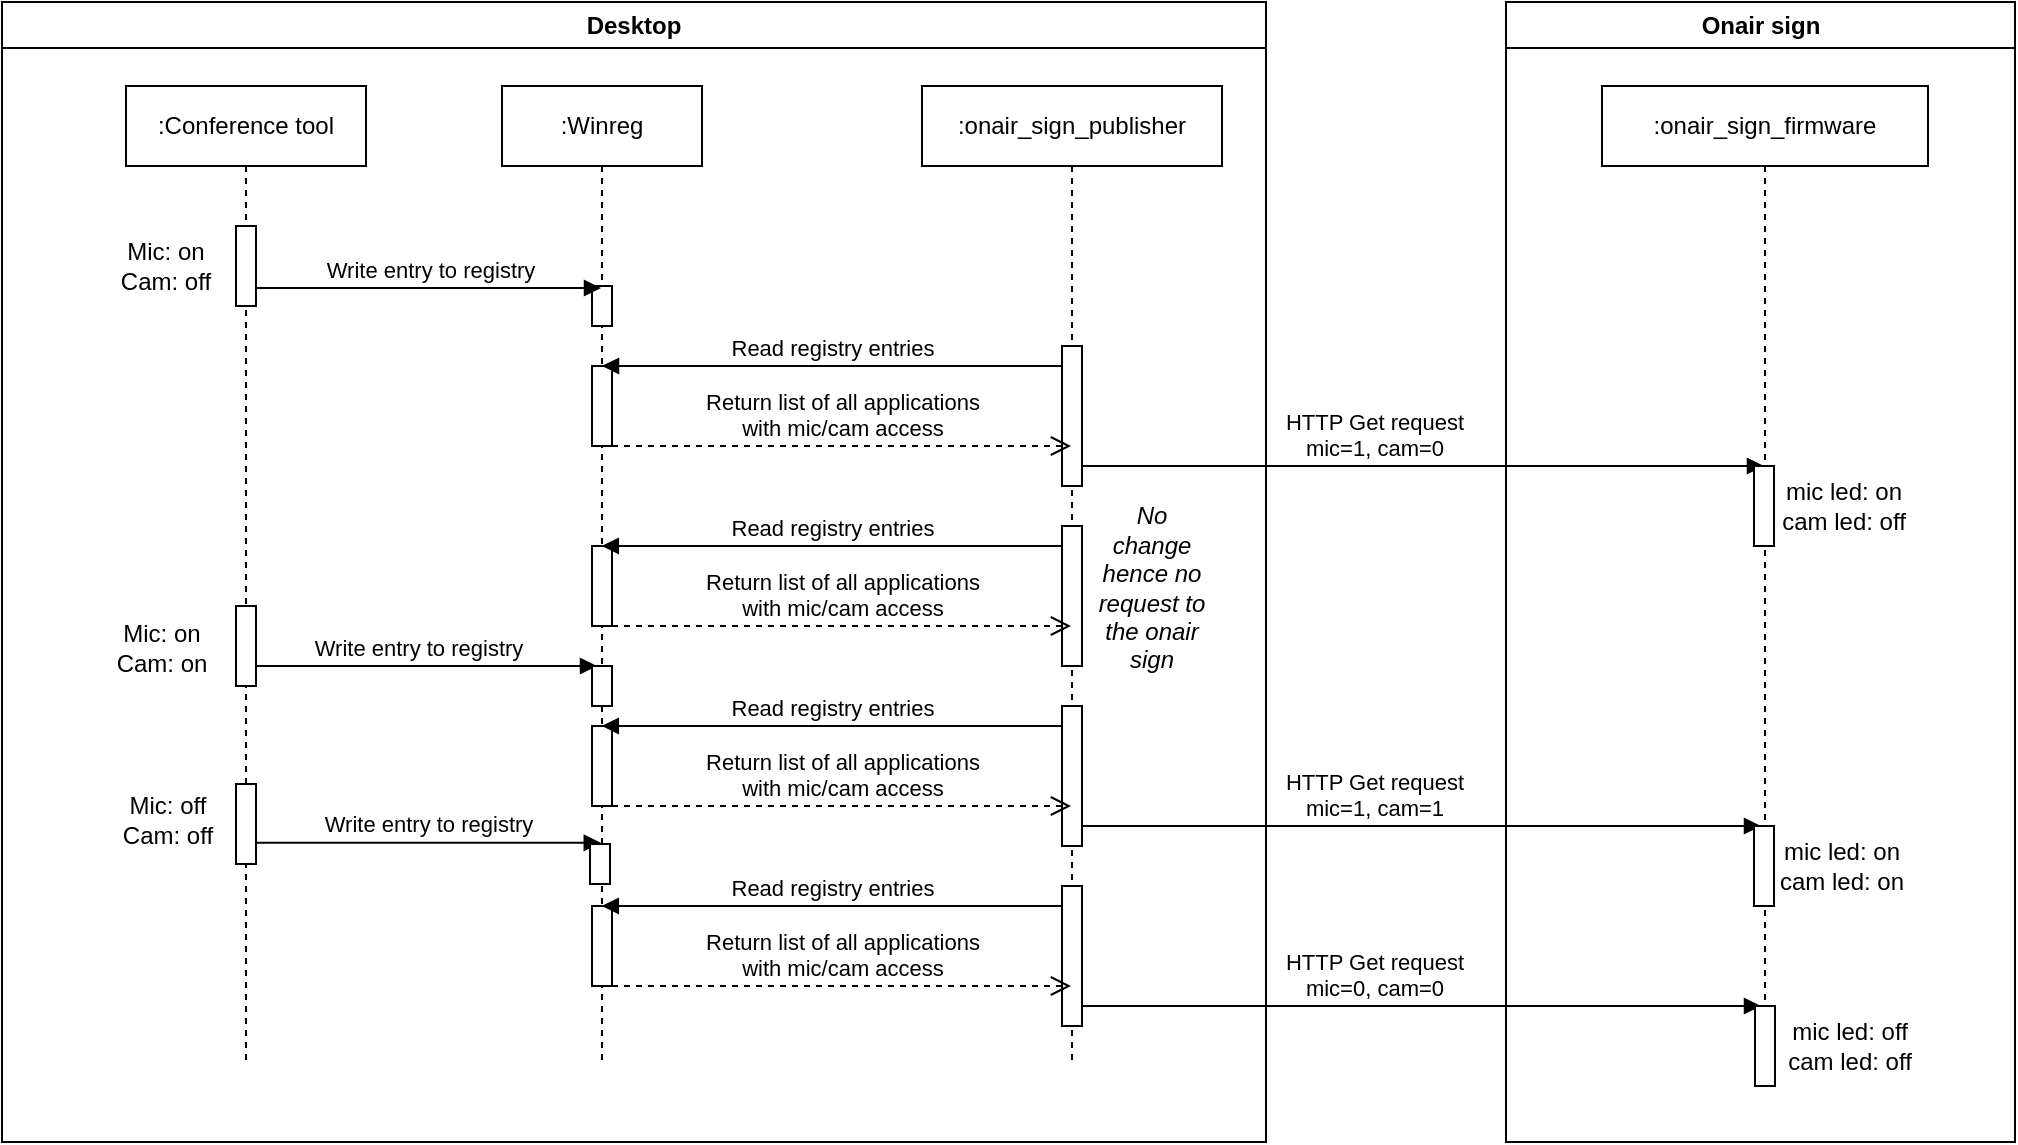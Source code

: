 <mxfile compressed="false" version="16.0.0" type="device">
  <diagram name="Page-1" id="e7e014a7-5840-1c2e-5031-d8a46d1fe8dd">
    <mxGraphModel dx="2287" dy="1356" grid="1" gridSize="10" guides="1" tooltips="1" connect="1" arrows="1" fold="1" page="1" pageScale="1" pageWidth="1169" pageHeight="826" background="none" math="0" shadow="0">
      <root>
        <mxCell id="0" />
        <mxCell id="1" parent="0" />
        <mxCell id="u9NyP-2F6DMevBadzdJv-113" value="HTTP Get request&lt;br&gt;mic=0, cam=0" style="html=1;verticalAlign=bottom;endArrow=block;rounded=0;" edge="1" parent="1">
          <mxGeometry x="-0.117" width="80" relative="1" as="geometry">
            <mxPoint x="622" y="630" as="sourcePoint" />
            <mxPoint x="969.5" y="630" as="targetPoint" />
            <mxPoint as="offset" />
          </mxGeometry>
        </mxCell>
        <mxCell id="u9NyP-2F6DMevBadzdJv-102" value="HTTP Get request&lt;br&gt;mic=1, cam=1" style="html=1;verticalAlign=bottom;endArrow=block;rounded=0;" edge="1" parent="1">
          <mxGeometry x="-0.117" width="80" relative="1" as="geometry">
            <mxPoint x="622" y="540" as="sourcePoint" />
            <mxPoint x="969.5" y="540" as="targetPoint" />
            <mxPoint as="offset" />
          </mxGeometry>
        </mxCell>
        <mxCell id="3" value="Desktop" style="swimlane;whiteSpace=wrap" parent="1" vertex="1">
          <mxGeometry x="90" y="128" width="632" height="570" as="geometry" />
        </mxCell>
        <mxCell id="u9NyP-2F6DMevBadzdJv-96" value="Write entry to registry" style="html=1;verticalAlign=bottom;endArrow=block;rounded=0;" edge="1" parent="3">
          <mxGeometry width="80" relative="1" as="geometry">
            <mxPoint x="118.0" y="332" as="sourcePoint" />
            <mxPoint x="297.5" y="332" as="targetPoint" />
          </mxGeometry>
        </mxCell>
        <mxCell id="u9NyP-2F6DMevBadzdJv-41" value=":Winreg" style="shape=umlLifeline;perimeter=lifelinePerimeter;whiteSpace=wrap;html=1;container=1;collapsible=0;recursiveResize=0;outlineConnect=0;" vertex="1" parent="3">
          <mxGeometry x="250" y="42" width="100" height="488" as="geometry" />
        </mxCell>
        <mxCell id="u9NyP-2F6DMevBadzdJv-52" value="" style="html=1;points=[];perimeter=orthogonalPerimeter;" vertex="1" parent="u9NyP-2F6DMevBadzdJv-41">
          <mxGeometry x="45" y="100" width="10" height="20" as="geometry" />
        </mxCell>
        <mxCell id="u9NyP-2F6DMevBadzdJv-53" value="" style="html=1;points=[];perimeter=orthogonalPerimeter;" vertex="1" parent="u9NyP-2F6DMevBadzdJv-41">
          <mxGeometry x="45" y="140" width="10" height="40" as="geometry" />
        </mxCell>
        <mxCell id="u9NyP-2F6DMevBadzdJv-95" value="" style="html=1;points=[];perimeter=orthogonalPerimeter;" vertex="1" parent="u9NyP-2F6DMevBadzdJv-41">
          <mxGeometry x="45" y="290" width="10" height="20" as="geometry" />
        </mxCell>
        <mxCell id="u9NyP-2F6DMevBadzdJv-42" value=":onair_sign_publisher" style="shape=umlLifeline;perimeter=lifelinePerimeter;whiteSpace=wrap;html=1;container=1;collapsible=0;recursiveResize=0;outlineConnect=0;" vertex="1" parent="3">
          <mxGeometry x="460" y="42" width="150" height="488" as="geometry" />
        </mxCell>
        <mxCell id="u9NyP-2F6DMevBadzdJv-55" value="HTTP Get request&lt;br&gt;mic=1, cam=0" style="html=1;verticalAlign=bottom;endArrow=block;rounded=0;" edge="1" parent="u9NyP-2F6DMevBadzdJv-42" target="u9NyP-2F6DMevBadzdJv-43">
          <mxGeometry x="-0.117" width="80" relative="1" as="geometry">
            <mxPoint x="72" y="190" as="sourcePoint" />
            <mxPoint x="152" y="190" as="targetPoint" />
            <mxPoint as="offset" />
          </mxGeometry>
        </mxCell>
        <mxCell id="u9NyP-2F6DMevBadzdJv-45" value="" style="html=1;points=[];perimeter=orthogonalPerimeter;" vertex="1" parent="u9NyP-2F6DMevBadzdJv-42">
          <mxGeometry x="70" y="130" width="10" height="70" as="geometry" />
        </mxCell>
        <mxCell id="u9NyP-2F6DMevBadzdJv-58" value="" style="html=1;points=[];perimeter=orthogonalPerimeter;" vertex="1" parent="u9NyP-2F6DMevBadzdJv-42">
          <mxGeometry x="-165" y="230" width="10" height="40" as="geometry" />
        </mxCell>
        <mxCell id="u9NyP-2F6DMevBadzdJv-59" value="" style="html=1;points=[];perimeter=orthogonalPerimeter;" vertex="1" parent="u9NyP-2F6DMevBadzdJv-42">
          <mxGeometry x="70" y="220" width="10" height="70" as="geometry" />
        </mxCell>
        <mxCell id="u9NyP-2F6DMevBadzdJv-60" value="Read registry entries" style="html=1;verticalAlign=bottom;endArrow=block;rounded=0;" edge="1" parent="u9NyP-2F6DMevBadzdJv-42" source="u9NyP-2F6DMevBadzdJv-59">
          <mxGeometry width="80" relative="1" as="geometry">
            <mxPoint x="-8" y="102" as="sourcePoint" />
            <mxPoint x="-160.088" y="230" as="targetPoint" />
            <Array as="points">
              <mxPoint x="-18" y="230" />
            </Array>
          </mxGeometry>
        </mxCell>
        <mxCell id="u9NyP-2F6DMevBadzdJv-61" value="Return list of all applications&lt;br&gt;with mic/cam access" style="html=1;verticalAlign=bottom;endArrow=open;dashed=1;endSize=8;rounded=0;" edge="1" parent="u9NyP-2F6DMevBadzdJv-42" source="u9NyP-2F6DMevBadzdJv-58">
          <mxGeometry relative="1" as="geometry">
            <mxPoint x="164" y="262" as="sourcePoint" />
            <mxPoint x="74.5" y="270" as="targetPoint" />
            <Array as="points">
              <mxPoint x="-38" y="270" />
            </Array>
          </mxGeometry>
        </mxCell>
        <mxCell id="u9NyP-2F6DMevBadzdJv-62" value="&lt;i&gt;No change&lt;br&gt;hence no request to the onair sign&lt;/i&gt;" style="text;html=1;strokeColor=none;fillColor=none;align=center;verticalAlign=middle;whiteSpace=wrap;rounded=0;" vertex="1" parent="u9NyP-2F6DMevBadzdJv-42">
          <mxGeometry x="85" y="236" width="60" height="30" as="geometry" />
        </mxCell>
        <mxCell id="u9NyP-2F6DMevBadzdJv-98" value="" style="html=1;points=[];perimeter=orthogonalPerimeter;" vertex="1" parent="u9NyP-2F6DMevBadzdJv-42">
          <mxGeometry x="-165" y="320" width="10" height="40" as="geometry" />
        </mxCell>
        <mxCell id="u9NyP-2F6DMevBadzdJv-99" value="" style="html=1;points=[];perimeter=orthogonalPerimeter;" vertex="1" parent="u9NyP-2F6DMevBadzdJv-42">
          <mxGeometry x="70" y="310" width="10" height="70" as="geometry" />
        </mxCell>
        <mxCell id="u9NyP-2F6DMevBadzdJv-100" value="Read registry entries" style="html=1;verticalAlign=bottom;endArrow=block;rounded=0;" edge="1" parent="u9NyP-2F6DMevBadzdJv-42" source="u9NyP-2F6DMevBadzdJv-99">
          <mxGeometry width="80" relative="1" as="geometry">
            <mxPoint x="-466" y="22" as="sourcePoint" />
            <mxPoint x="-160.088" y="320" as="targetPoint" />
            <Array as="points">
              <mxPoint x="-18" y="320" />
            </Array>
          </mxGeometry>
        </mxCell>
        <mxCell id="u9NyP-2F6DMevBadzdJv-101" value="Return list of all applications&lt;br&gt;with mic/cam access" style="html=1;verticalAlign=bottom;endArrow=open;dashed=1;endSize=8;rounded=0;" edge="1" parent="u9NyP-2F6DMevBadzdJv-42" source="u9NyP-2F6DMevBadzdJv-98">
          <mxGeometry relative="1" as="geometry">
            <mxPoint x="-294" y="182" as="sourcePoint" />
            <mxPoint x="74.5" y="360" as="targetPoint" />
            <Array as="points">
              <mxPoint x="-38" y="360" />
            </Array>
          </mxGeometry>
        </mxCell>
        <mxCell id="u9NyP-2F6DMevBadzdJv-109" value="" style="html=1;points=[];perimeter=orthogonalPerimeter;" vertex="1" parent="u9NyP-2F6DMevBadzdJv-42">
          <mxGeometry x="-165" y="410" width="10" height="40" as="geometry" />
        </mxCell>
        <mxCell id="u9NyP-2F6DMevBadzdJv-110" value="" style="html=1;points=[];perimeter=orthogonalPerimeter;" vertex="1" parent="u9NyP-2F6DMevBadzdJv-42">
          <mxGeometry x="70" y="400" width="10" height="70" as="geometry" />
        </mxCell>
        <mxCell id="u9NyP-2F6DMevBadzdJv-111" value="Read registry entries" style="html=1;verticalAlign=bottom;endArrow=block;rounded=0;" edge="1" parent="u9NyP-2F6DMevBadzdJv-42" source="u9NyP-2F6DMevBadzdJv-110">
          <mxGeometry width="80" relative="1" as="geometry">
            <mxPoint x="-924" y="-58" as="sourcePoint" />
            <mxPoint x="-160.088" y="410" as="targetPoint" />
            <Array as="points">
              <mxPoint x="-18" y="410" />
            </Array>
          </mxGeometry>
        </mxCell>
        <mxCell id="u9NyP-2F6DMevBadzdJv-112" value="Return list of all applications&lt;br&gt;with mic/cam access" style="html=1;verticalAlign=bottom;endArrow=open;dashed=1;endSize=8;rounded=0;" edge="1" parent="u9NyP-2F6DMevBadzdJv-42" source="u9NyP-2F6DMevBadzdJv-109">
          <mxGeometry relative="1" as="geometry">
            <mxPoint x="-752" y="102" as="sourcePoint" />
            <mxPoint x="74.5" y="450" as="targetPoint" />
            <Array as="points">
              <mxPoint x="-38" y="450" />
            </Array>
          </mxGeometry>
        </mxCell>
        <mxCell id="u9NyP-2F6DMevBadzdJv-46" value="Read registry entries" style="html=1;verticalAlign=bottom;endArrow=block;rounded=0;" edge="1" parent="3" source="u9NyP-2F6DMevBadzdJv-45" target="u9NyP-2F6DMevBadzdJv-41">
          <mxGeometry width="80" relative="1" as="geometry">
            <mxPoint x="450" y="182" as="sourcePoint" />
            <mxPoint x="530" y="182" as="targetPoint" />
            <Array as="points">
              <mxPoint x="442" y="182" />
            </Array>
          </mxGeometry>
        </mxCell>
        <mxCell id="u9NyP-2F6DMevBadzdJv-47" value=":Conference tool" style="shape=umlLifeline;perimeter=lifelinePerimeter;whiteSpace=wrap;html=1;container=1;collapsible=0;recursiveResize=0;outlineConnect=0;" vertex="1" parent="3">
          <mxGeometry x="62" y="42" width="120" height="488" as="geometry" />
        </mxCell>
        <mxCell id="u9NyP-2F6DMevBadzdJv-48" value="" style="html=1;points=[];perimeter=orthogonalPerimeter;" vertex="1" parent="u9NyP-2F6DMevBadzdJv-47">
          <mxGeometry x="55" y="70" width="10" height="40" as="geometry" />
        </mxCell>
        <mxCell id="u9NyP-2F6DMevBadzdJv-94" value="" style="html=1;points=[];perimeter=orthogonalPerimeter;" vertex="1" parent="u9NyP-2F6DMevBadzdJv-47">
          <mxGeometry x="55" y="260" width="10" height="40" as="geometry" />
        </mxCell>
        <mxCell id="u9NyP-2F6DMevBadzdJv-97" value="Mic: on&lt;br&gt;Cam: on" style="text;html=1;strokeColor=none;fillColor=none;align=center;verticalAlign=middle;whiteSpace=wrap;rounded=0;" vertex="1" parent="u9NyP-2F6DMevBadzdJv-47">
          <mxGeometry x="-12" y="266" width="60" height="30" as="geometry" />
        </mxCell>
        <mxCell id="u9NyP-2F6DMevBadzdJv-105" value="Write entry to registry" style="html=1;verticalAlign=bottom;endArrow=block;rounded=0;entryX=0.538;entryY=-0.031;entryDx=0;entryDy=0;entryPerimeter=0;" edge="1" parent="u9NyP-2F6DMevBadzdJv-47" source="u9NyP-2F6DMevBadzdJv-107" target="u9NyP-2F6DMevBadzdJv-106">
          <mxGeometry width="80" relative="1" as="geometry">
            <mxPoint x="48.0" y="379" as="sourcePoint" />
            <mxPoint x="227.5" y="379" as="targetPoint" />
          </mxGeometry>
        </mxCell>
        <mxCell id="u9NyP-2F6DMevBadzdJv-106" value="" style="html=1;points=[];perimeter=orthogonalPerimeter;" vertex="1" parent="u9NyP-2F6DMevBadzdJv-47">
          <mxGeometry x="232" y="379" width="10" height="20" as="geometry" />
        </mxCell>
        <mxCell id="u9NyP-2F6DMevBadzdJv-107" value="" style="html=1;points=[];perimeter=orthogonalPerimeter;" vertex="1" parent="u9NyP-2F6DMevBadzdJv-47">
          <mxGeometry x="55" y="349" width="10" height="40" as="geometry" />
        </mxCell>
        <mxCell id="u9NyP-2F6DMevBadzdJv-108" value="Mic: off&lt;br&gt;Cam: off" style="text;html=1;strokeColor=none;fillColor=none;align=center;verticalAlign=middle;whiteSpace=wrap;rounded=0;" vertex="1" parent="u9NyP-2F6DMevBadzdJv-47">
          <mxGeometry x="-9" y="352" width="60" height="30" as="geometry" />
        </mxCell>
        <mxCell id="u9NyP-2F6DMevBadzdJv-50" value="Mic: on&lt;br&gt;Cam: off" style="text;html=1;strokeColor=none;fillColor=none;align=center;verticalAlign=middle;whiteSpace=wrap;rounded=0;" vertex="1" parent="3">
          <mxGeometry x="52" y="117" width="60" height="30" as="geometry" />
        </mxCell>
        <mxCell id="u9NyP-2F6DMevBadzdJv-54" value="Return list of all applications&lt;br&gt;with mic/cam access" style="html=1;verticalAlign=bottom;endArrow=open;dashed=1;endSize=8;rounded=0;" edge="1" parent="3" source="u9NyP-2F6DMevBadzdJv-53" target="u9NyP-2F6DMevBadzdJv-42">
          <mxGeometry relative="1" as="geometry">
            <mxPoint x="622" y="342" as="sourcePoint" />
            <mxPoint x="542" y="342" as="targetPoint" />
            <Array as="points">
              <mxPoint x="422" y="222" />
            </Array>
          </mxGeometry>
        </mxCell>
        <mxCell id="u9NyP-2F6DMevBadzdJv-51" value="Write entry to registry" style="html=1;verticalAlign=bottom;endArrow=block;rounded=0;" edge="1" parent="3">
          <mxGeometry width="80" relative="1" as="geometry">
            <mxPoint x="127" y="143" as="sourcePoint" />
            <mxPoint x="299.5" y="143" as="targetPoint" />
          </mxGeometry>
        </mxCell>
        <mxCell id="4" value="Onair sign" style="swimlane;whiteSpace=wrap" parent="1" vertex="1">
          <mxGeometry x="842" y="128" width="254.5" height="570" as="geometry" />
        </mxCell>
        <mxCell id="u9NyP-2F6DMevBadzdJv-43" value=":onair_sign_firmware" style="shape=umlLifeline;perimeter=lifelinePerimeter;whiteSpace=wrap;html=1;container=1;collapsible=0;recursiveResize=0;outlineConnect=0;" vertex="1" parent="4">
          <mxGeometry x="48" y="42" width="163" height="488" as="geometry" />
        </mxCell>
        <mxCell id="u9NyP-2F6DMevBadzdJv-56" value="" style="html=1;points=[];perimeter=orthogonalPerimeter;" vertex="1" parent="u9NyP-2F6DMevBadzdJv-43">
          <mxGeometry x="76" y="190" width="10" height="40" as="geometry" />
        </mxCell>
        <mxCell id="u9NyP-2F6DMevBadzdJv-57" value="mic led: on&lt;br&gt;cam led: off" style="text;html=1;strokeColor=none;fillColor=none;align=center;verticalAlign=middle;whiteSpace=wrap;rounded=0;" vertex="1" parent="u9NyP-2F6DMevBadzdJv-43">
          <mxGeometry x="82" y="195" width="78" height="30" as="geometry" />
        </mxCell>
        <mxCell id="u9NyP-2F6DMevBadzdJv-104" value="" style="html=1;points=[];perimeter=orthogonalPerimeter;" vertex="1" parent="u9NyP-2F6DMevBadzdJv-43">
          <mxGeometry x="76" y="370" width="10" height="40" as="geometry" />
        </mxCell>
        <mxCell id="u9NyP-2F6DMevBadzdJv-103" value="mic led: on&lt;br&gt;cam led: on" style="text;html=1;strokeColor=none;fillColor=none;align=center;verticalAlign=middle;whiteSpace=wrap;rounded=0;" vertex="1" parent="u9NyP-2F6DMevBadzdJv-43">
          <mxGeometry x="81" y="375" width="78" height="30" as="geometry" />
        </mxCell>
        <mxCell id="u9NyP-2F6DMevBadzdJv-114" value="" style="html=1;points=[];perimeter=orthogonalPerimeter;" vertex="1" parent="4">
          <mxGeometry x="124.5" y="502" width="10" height="40" as="geometry" />
        </mxCell>
        <mxCell id="u9NyP-2F6DMevBadzdJv-115" value="mic led: off&lt;br&gt;cam led: off" style="text;html=1;strokeColor=none;fillColor=none;align=center;verticalAlign=middle;whiteSpace=wrap;rounded=0;" vertex="1" parent="4">
          <mxGeometry x="133" y="507" width="78" height="30" as="geometry" />
        </mxCell>
      </root>
    </mxGraphModel>
  </diagram>
</mxfile>
